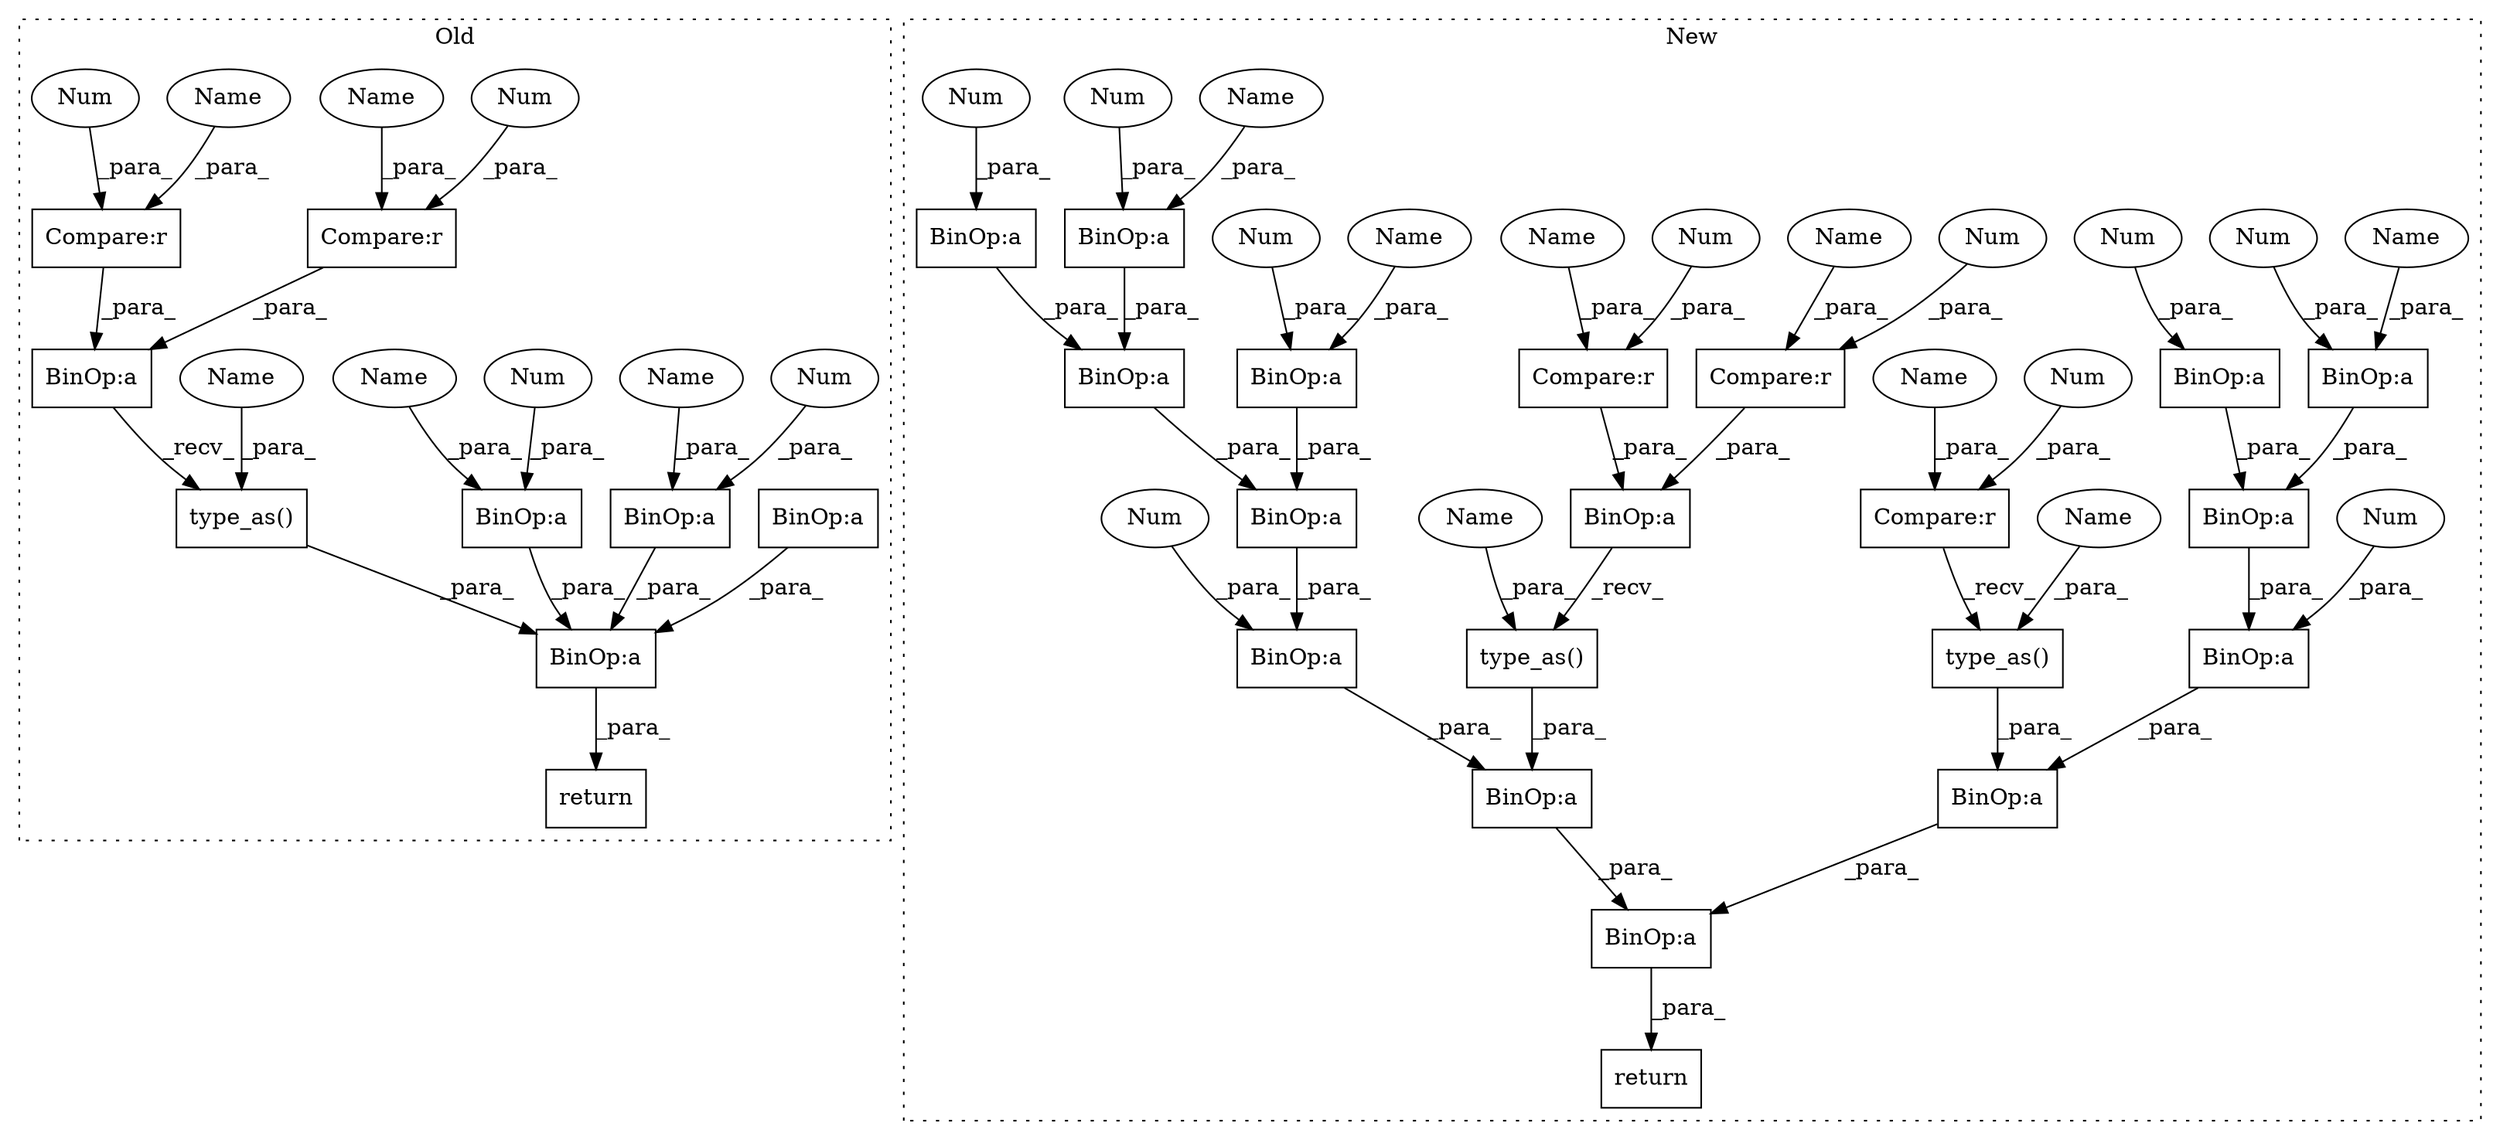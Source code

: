 digraph G {
subgraph cluster0 {
1 [label="type_as()" a="75" s="1531,1573" l="37,2" shape="box"];
4 [label="BinOp:a" a="82" s="1543" l="3" shape="box"];
6 [label="BinOp:a" a="82" s="1594" l="3" shape="box"];
10 [label="BinOp:a" a="82" s="1501" l="3" shape="box"];
13 [label="BinOp:a" a="82" s="1435" l="3" shape="box"];
17 [label="BinOp:a" a="82" s="1514" l="3" shape="box"];
22 [label="Compare:r" a="40" s="1532" l="11" shape="box"];
24 [label="Compare:r" a="40" s="1546" l="12" shape="box"];
30 [label="Num" a="76" s="1498" l="3" shape="ellipse"];
36 [label="Num" a="76" s="1541" l="1" shape="ellipse"];
37 [label="Num" a="76" s="1556" l="1" shape="ellipse"];
38 [label="Num" a="76" s="1513" l="1" shape="ellipse"];
42 [label="return" a="93" s="1609" l="7" shape="box"];
44 [label="Name" a="87" s="1533" l="5" shape="ellipse"];
45 [label="Name" a="87" s="1568" l="5" shape="ellipse"];
46 [label="Name" a="87" s="1517" l="5" shape="ellipse"];
47 [label="Name" a="87" s="1547" l="5" shape="ellipse"];
48 [label="Name" a="87" s="1504" l="6" shape="ellipse"];
label = "Old";
style="dotted";
}
subgraph cluster1 {
2 [label="type_as()" a="75" s="1689,1728" l="35,2" shape="box"];
3 [label="BinOp:a" a="82" s="1669" l="3" shape="box"];
5 [label="BinOp:a" a="82" s="1700" l="3" shape="box"];
7 [label="BinOp:a" a="82" s="1550" l="63" shape="box"];
8 [label="BinOp:a" a="82" s="1657" l="3" shape="box"];
9 [label="BinOp:a" a="82" s="1628" l="28" shape="box"];
11 [label="BinOp:a" a="82" s="1553" l="11" shape="box"];
12 [label="BinOp:a" a="82" s="1645" l="3" shape="box"];
14 [label="BinOp:a" a="82" s="1628" l="14" shape="box"];
15 [label="BinOp:a" a="82" s="1567" l="3" shape="box"];
16 [label="BinOp:a" a="82" s="1655" l="12" shape="box"];
18 [label="BinOp:a" a="82" s="1553" l="3" shape="box"];
19 [label="BinOp:a" a="82" s="1553" l="25" shape="box"];
20 [label="BinOp:a" a="82" s="1631" l="3" shape="box"];
21 [label="BinOp:a" a="82" s="1580" l="3" shape="box"];
23 [label="Compare:r" a="40" s="1690" l="10" shape="box"];
25 [label="Compare:r" a="40" s="1584" l="11" shape="box"];
26 [label="Compare:r" a="40" s="1703" l="11" shape="box"];
27 [label="type_as()" a="75" s="1584,1608" l="20,2" shape="box"];
28 [label="Num" a="76" s="1593" l="1" shape="ellipse"];
29 [label="Num" a="76" s="1712" l="1" shape="ellipse"];
31 [label="Num" a="76" s="1578" l="1" shape="ellipse"];
32 [label="Num" a="76" s="1698" l="1" shape="ellipse"];
33 [label="Num" a="76" s="1642" l="3" shape="ellipse"];
34 [label="Num" a="76" s="1628" l="3" shape="ellipse"];
35 [label="Num" a="76" s="1667" l="1" shape="ellipse"];
39 [label="Num" a="76" s="1564" l="3" shape="ellipse"];
40 [label="Num" a="76" s="1656" l="1" shape="ellipse"];
41 [label="Num" a="76" s="1550" l="3" shape="ellipse"];
43 [label="return" a="93" s="1542" l="7" shape="box"];
49 [label="Name" a="87" s="1648" l="5" shape="ellipse"];
50 [label="Name" a="87" s="1570" l="5" shape="ellipse"];
51 [label="Name" a="87" s="1660" l="4" shape="ellipse"];
52 [label="Name" a="87" s="1585" l="4" shape="ellipse"];
53 [label="Name" a="87" s="1691" l="4" shape="ellipse"];
54 [label="Name" a="87" s="1704" l="4" shape="ellipse"];
55 [label="Name" a="87" s="1604" l="4" shape="ellipse"];
56 [label="Name" a="87" s="1724" l="4" shape="ellipse"];
label = "New";
style="dotted";
}
1 -> 6 [label="_para_"];
2 -> 3 [label="_para_"];
3 -> 7 [label="_para_"];
4 -> 1 [label="_recv_"];
5 -> 2 [label="_recv_"];
6 -> 42 [label="_para_"];
7 -> 43 [label="_para_"];
8 -> 9 [label="_para_"];
9 -> 16 [label="_para_"];
10 -> 6 [label="_para_"];
11 -> 19 [label="_para_"];
12 -> 14 [label="_para_"];
13 -> 6 [label="_para_"];
14 -> 9 [label="_para_"];
15 -> 11 [label="_para_"];
16 -> 3 [label="_para_"];
17 -> 6 [label="_para_"];
18 -> 11 [label="_para_"];
19 -> 21 [label="_para_"];
20 -> 14 [label="_para_"];
21 -> 7 [label="_para_"];
22 -> 4 [label="_para_"];
23 -> 5 [label="_para_"];
24 -> 4 [label="_para_"];
25 -> 27 [label="_recv_"];
26 -> 5 [label="_para_"];
27 -> 21 [label="_para_"];
28 -> 25 [label="_para_"];
29 -> 26 [label="_para_"];
30 -> 10 [label="_para_"];
31 -> 19 [label="_para_"];
32 -> 23 [label="_para_"];
33 -> 12 [label="_para_"];
34 -> 20 [label="_para_"];
35 -> 16 [label="_para_"];
36 -> 22 [label="_para_"];
37 -> 24 [label="_para_"];
38 -> 17 [label="_para_"];
39 -> 15 [label="_para_"];
40 -> 8 [label="_para_"];
41 -> 18 [label="_para_"];
44 -> 22 [label="_para_"];
45 -> 1 [label="_para_"];
46 -> 17 [label="_para_"];
47 -> 24 [label="_para_"];
48 -> 10 [label="_para_"];
49 -> 12 [label="_para_"];
50 -> 15 [label="_para_"];
51 -> 8 [label="_para_"];
52 -> 25 [label="_para_"];
53 -> 23 [label="_para_"];
54 -> 26 [label="_para_"];
55 -> 27 [label="_para_"];
56 -> 2 [label="_para_"];
}
